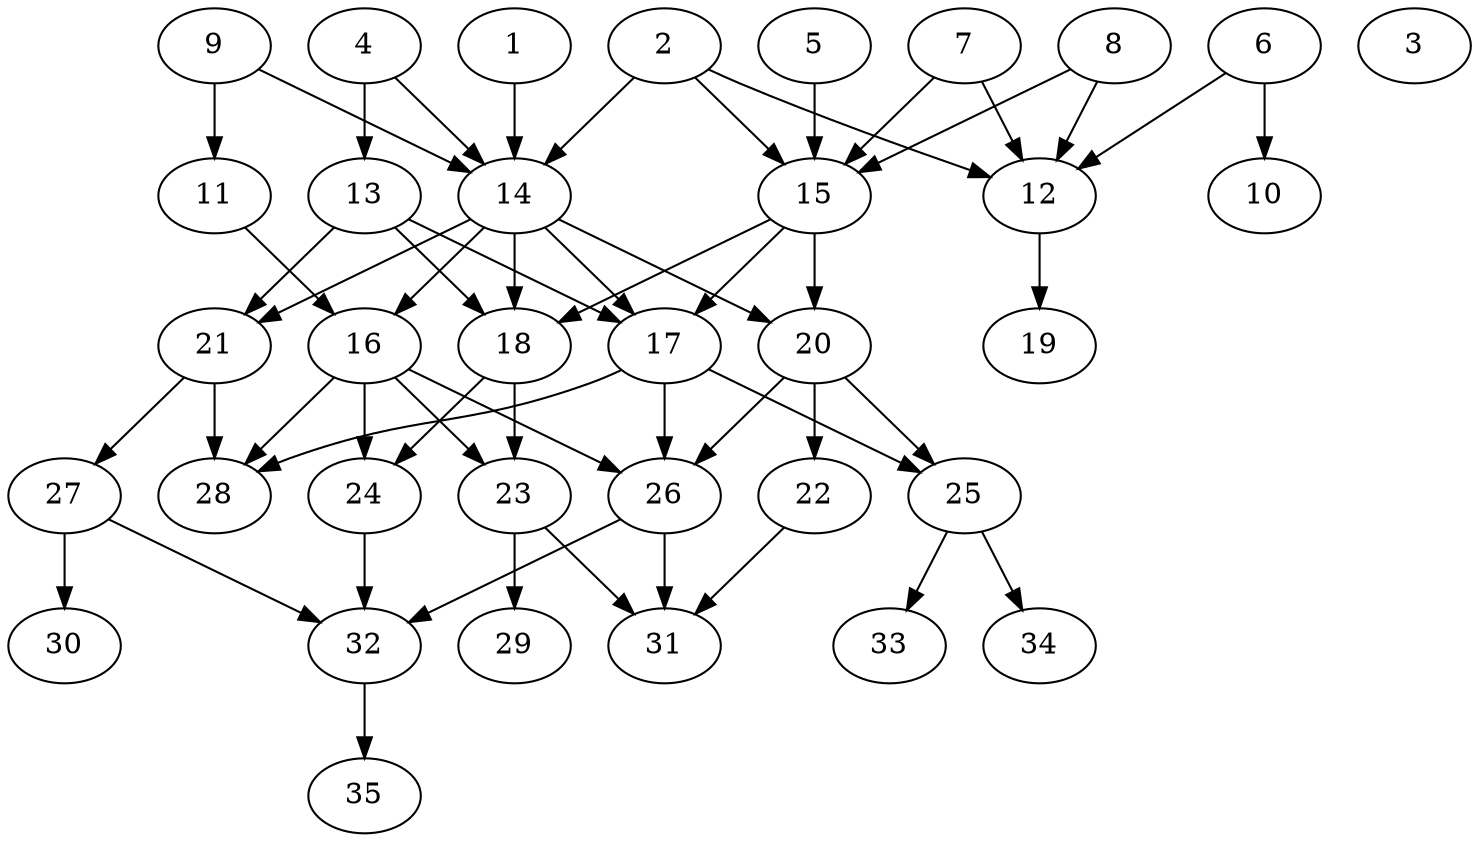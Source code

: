 // DAG (tier=2-normal, mode=data, n=35, ccr=0.414, fat=0.586, density=0.441, regular=0.600, jump=0.178, mindata=2097152, maxdata=16777216)
// DAG automatically generated by daggen at Sun Aug 24 16:33:33 2025
// /home/ermia/Project/Environments/daggen/bin/daggen --dot --ccr 0.414 --fat 0.586 --regular 0.600 --density 0.441 --jump 0.178 --mindata 2097152 --maxdata 16777216 -n 35 
digraph G {
  1 [size="1215256728726491136", alpha="0.11", expect_size="607628364363245568"]
  1 -> 14 [size ="1103997721116672"]
  2 [size="17775393883737444", alpha="0.08", expect_size="8887696941868722"]
  2 -> 12 [size ="819843792109568"]
  2 -> 14 [size ="819843792109568"]
  2 -> 15 [size ="819843792109568"]
  3 [size="364675039658762043392", alpha="0.10", expect_size="182337519829381021696"]
  4 [size="455162639972535631872", alpha="0.04", expect_size="227581319986267815936"]
  4 -> 13 [size ="473370357399552"]
  4 -> 14 [size ="473370357399552"]
  5 [size="222097582064303865856", alpha="0.15", expect_size="111048791032151932928"]
  5 -> 15 [size ="293394886688768"]
  6 [size="3112258781774650277888", alpha="0.14", expect_size="1556129390887325138944"]
  6 -> 10 [size ="1705324851494912"]
  6 -> 12 [size ="1705324851494912"]
  7 [size="23189811982577552", alpha="0.14", expect_size="11594905991288776"]
  7 -> 12 [size ="453420234309632"]
  7 -> 15 [size ="453420234309632"]
  8 [size="5976394615634062", alpha="0.17", expect_size="2988197307817031"]
  8 -> 12 [size ="218187694080000"]
  8 -> 15 [size ="218187694080000"]
  9 [size="1414777395351994236928", alpha="0.03", expect_size="707388697675997118464"]
  9 -> 11 [size ="1008204725092352"]
  9 -> 14 [size ="1008204725092352"]
  10 [size="39401814994941824", alpha="0.18", expect_size="19700907497470912"]
  11 [size="302558413888453632", alpha="0.16", expect_size="151279206944226816"]
  11 -> 16 [size ="515610823884800"]
  12 [size="4323430832857726058496", alpha="0.05", expect_size="2161715416428863029248"]
  12 -> 19 [size ="2123125487566848"]
  13 [size="326331526189325632", alpha="0.03", expect_size="163165763094662816"]
  13 -> 17 [size ="365297043243008"]
  13 -> 18 [size ="365297043243008"]
  13 -> 21 [size ="365297043243008"]
  14 [size="3203504835440949592064", alpha="0.05", expect_size="1601752417720474796032"]
  14 -> 16 [size ="1738495521456128"]
  14 -> 17 [size ="1738495521456128"]
  14 -> 18 [size ="1738495521456128"]
  14 -> 20 [size ="1738495521456128"]
  14 -> 21 [size ="1738495521456128"]
  15 [size="87458726329489696", alpha="0.00", expect_size="43729363164744848"]
  15 -> 17 [size ="1506932972060672"]
  15 -> 18 [size ="1506932972060672"]
  15 -> 20 [size ="1506932972060672"]
  16 [size="177186147552722944000", alpha="0.17", expect_size="88593073776361472000"]
  16 -> 23 [size ="252373159116800"]
  16 -> 24 [size ="252373159116800"]
  16 -> 26 [size ="252373159116800"]
  16 -> 28 [size ="252373159116800"]
  17 [size="269361328275097952", alpha="0.16", expect_size="134680664137548976"]
  17 -> 25 [size ="245972651212800"]
  17 -> 26 [size ="245972651212800"]
  17 -> 28 [size ="245972651212800"]
  18 [size="4517865698381912866816", alpha="0.08", expect_size="2258932849190956433408"]
  18 -> 23 [size ="2186312299839488"]
  18 -> 24 [size ="2186312299839488"]
  19 [size="13993661072001178", alpha="0.13", expect_size="6996830536000589"]
  20 [size="357940631156102080", alpha="0.14", expect_size="178970315578051040"]
  20 -> 22 [size ="447641498419200"]
  20 -> 25 [size ="447641498419200"]
  20 -> 26 [size ="447641498419200"]
  21 [size="448290102488256741376", alpha="0.05", expect_size="224145051244128370688"]
  21 -> 27 [size ="468593313579008"]
  21 -> 28 [size ="468593313579008"]
  22 [size="3380229899093524086784", alpha="0.13", expect_size="1690114949546762043392"]
  22 -> 31 [size ="1801859039756288"]
  23 [size="1358249147882274816000", alpha="0.17", expect_size="679124573941137408000"]
  23 -> 29 [size ="981167033548800"]
  23 -> 31 [size ="981167033548800"]
  24 [size="15340104637243030", alpha="0.11", expect_size="7670052318621515"]
  24 -> 32 [size ="394304304447488"]
  25 [size="83568052644180560", alpha="0.17", expect_size="41784026322090280"]
  25 -> 33 [size ="1683863940104192"]
  25 -> 34 [size ="1683863940104192"]
  26 [size="341206208123110424576", alpha="0.00", expect_size="170603104061555212288"]
  26 -> 31 [size ="390632107409408"]
  26 -> 32 [size ="390632107409408"]
  27 [size="63889471688761409536", alpha="0.10", expect_size="31944735844380704768"]
  27 -> 30 [size ="127852586467328"]
  27 -> 32 [size ="127852586467328"]
  28 [size="1488704650633152768", alpha="0.19", expect_size="744352325316576384"]
  29 [size="4801751110822034", alpha="0.05", expect_size="2400875555411017"]
  30 [size="2266079563414809608192", alpha="0.07", expect_size="1133039781707404804096"]
  31 [size="131836553014890288", alpha="0.08", expect_size="65918276507445144"]
  32 [size="9924786227352478", alpha="0.00", expect_size="4962393113676239"]
  32 -> 35 [size ="165518677901312"]
  33 [size="1706962880575899172864", alpha="0.00", expect_size="853481440287949586432"]
  34 [size="247411470247387744", alpha="0.10", expect_size="123705735123693872"]
  35 [size="1245801052475431168", alpha="0.00", expect_size="622900526237715584"]
}